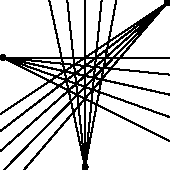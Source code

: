 import geometry;

real size = 3cm;
size(size);

mass A = (0,4) * 1.0, B = (3,0) * 1.0, C = (6,6) * 1.0;

int n = 2;
real q = 2.0**(1.0/n);

pen
    apen = black+linewidth(0.5),
    bpen = black+linewidth(0.5),
    cpen = black+linewidth(0.5);

/*
pen
    apen = red  +linewidth(0.5),
    bpen = green+linewidth(0.5),
    cpen = blue +linewidth(0.5);
*/

for (int i = -n; i <= n; i += 1) {
    real qq = q ** i;
    draw(line(A, masscenter(B, qq * C), extendA=false), apen);
    draw(line(B, masscenter(C, qq * A), extendA=false), bpen);
    draw(line(C, masscenter(A, qq * B), extendA=false), cpen);
}

dot((point) A);
dot((point) B);
dot((point) C);


